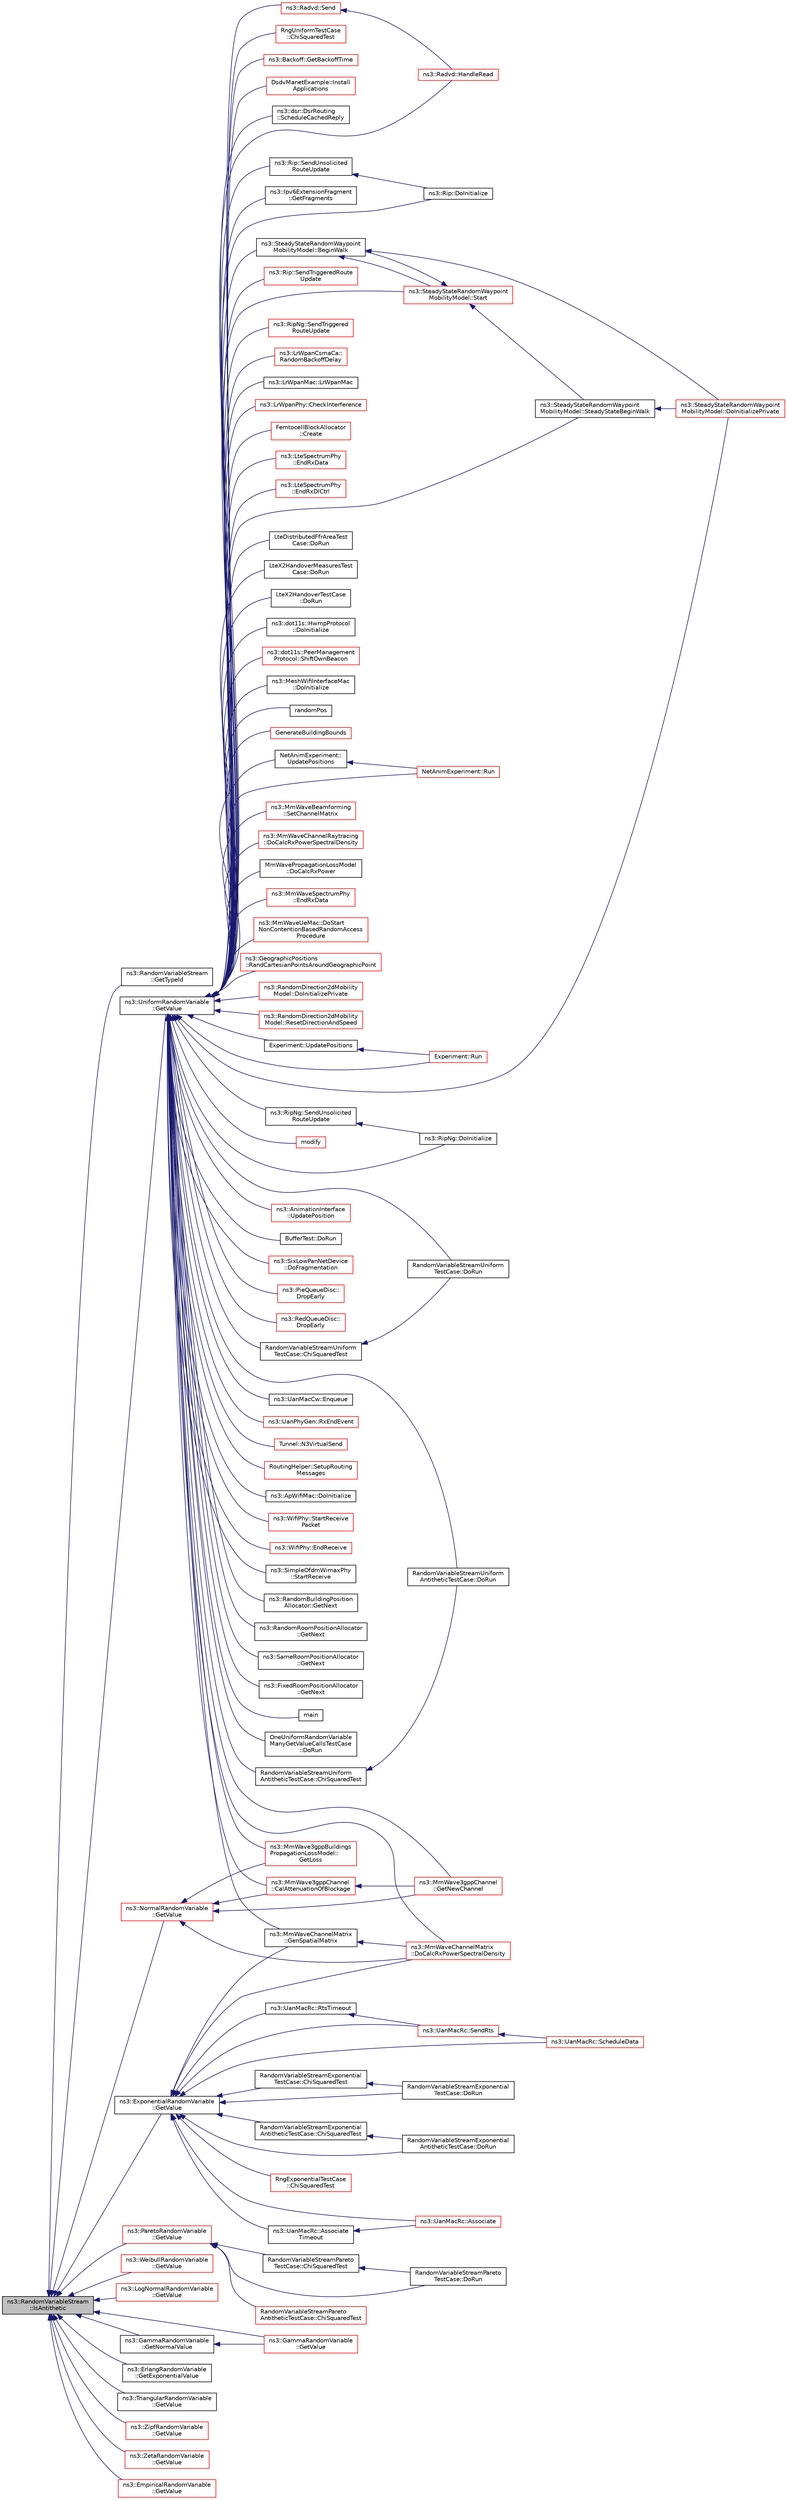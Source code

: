 digraph "ns3::RandomVariableStream::IsAntithetic"
{
  edge [fontname="Helvetica",fontsize="10",labelfontname="Helvetica",labelfontsize="10"];
  node [fontname="Helvetica",fontsize="10",shape=record];
  rankdir="LR";
  Node1 [label="ns3::RandomVariableStream\l::IsAntithetic",height=0.2,width=0.4,color="black", fillcolor="grey75", style="filled", fontcolor="black"];
  Node1 -> Node2 [dir="back",color="midnightblue",fontsize="10",style="solid"];
  Node2 [label="ns3::RandomVariableStream\l::GetTypeId",height=0.2,width=0.4,color="black", fillcolor="white", style="filled",URL="$dc/daa/classns3_1_1RandomVariableStream.html#a0b11fa19bc54cca33458c4e1fe7226d5",tooltip="Register this type. "];
  Node1 -> Node3 [dir="back",color="midnightblue",fontsize="10",style="solid"];
  Node3 [label="ns3::UniformRandomVariable\l::GetValue",height=0.2,width=0.4,color="black", fillcolor="white", style="filled",URL="$d0/d5b/classns3_1_1UniformRandomVariable.html#a03822d8c86ac51e9aa83bbc73041386b",tooltip="Get the next random value, as a double in the specified range . "];
  Node3 -> Node4 [dir="back",color="midnightblue",fontsize="10",style="solid"];
  Node4 [label="ns3::RandomBuildingPosition\lAllocator::GetNext",height=0.2,width=0.4,color="black", fillcolor="white", style="filled",URL="$de/d30/classns3_1_1RandomBuildingPositionAllocator.html#af69e84fdb3d52246f61228ab4b9ac391"];
  Node3 -> Node5 [dir="back",color="midnightblue",fontsize="10",style="solid"];
  Node5 [label="ns3::RandomRoomPositionAllocator\l::GetNext",height=0.2,width=0.4,color="black", fillcolor="white", style="filled",URL="$dd/d26/classns3_1_1RandomRoomPositionAllocator.html#a01f64780cc703025e55f1cc451e2441c"];
  Node3 -> Node6 [dir="back",color="midnightblue",fontsize="10",style="solid"];
  Node6 [label="ns3::SameRoomPositionAllocator\l::GetNext",height=0.2,width=0.4,color="black", fillcolor="white", style="filled",URL="$db/dd1/classns3_1_1SameRoomPositionAllocator.html#ae6149d158a31b9962c8a6224d5503c9e"];
  Node3 -> Node7 [dir="back",color="midnightblue",fontsize="10",style="solid"];
  Node7 [label="ns3::FixedRoomPositionAllocator\l::GetNext",height=0.2,width=0.4,color="black", fillcolor="white", style="filled",URL="$d7/d7b/classns3_1_1FixedRoomPositionAllocator.html#a1fc0352d2663bac3336aa89e5b0e9a24"];
  Node3 -> Node8 [dir="back",color="midnightblue",fontsize="10",style="solid"];
  Node8 [label="main",height=0.2,width=0.4,color="black", fillcolor="white", style="filled",URL="$de/d38/sample-random-variable-stream_8cc.html#a0ddf1224851353fc92bfbff6f499fa97"];
  Node3 -> Node9 [dir="back",color="midnightblue",fontsize="10",style="solid"];
  Node9 [label="OneUniformRandomVariable\lManyGetValueCallsTestCase\l::DoRun",height=0.2,width=0.4,color="black", fillcolor="white", style="filled",URL="$db/dd2/classOneUniformRandomVariableManyGetValueCallsTestCase.html#aa51b2a9ca377c494f8f0595b56bbe56f",tooltip="Implementation to actually run this TestCase. "];
  Node3 -> Node10 [dir="back",color="midnightblue",fontsize="10",style="solid"];
  Node10 [label="RandomVariableStreamUniform\lTestCase::ChiSquaredTest",height=0.2,width=0.4,color="black", fillcolor="white", style="filled",URL="$dd/d48/classRandomVariableStreamUniformTestCase.html#ad54d3117255be7b5a8a79fced7d66d8a"];
  Node10 -> Node11 [dir="back",color="midnightblue",fontsize="10",style="solid"];
  Node11 [label="RandomVariableStreamUniform\lTestCase::DoRun",height=0.2,width=0.4,color="black", fillcolor="white", style="filled",URL="$dd/d48/classRandomVariableStreamUniformTestCase.html#acd98890e6413349110a471847035892f",tooltip="Implementation to actually run this TestCase. "];
  Node3 -> Node11 [dir="back",color="midnightblue",fontsize="10",style="solid"];
  Node3 -> Node12 [dir="back",color="midnightblue",fontsize="10",style="solid"];
  Node12 [label="RandomVariableStreamUniform\lAntitheticTestCase::ChiSquaredTest",height=0.2,width=0.4,color="black", fillcolor="white", style="filled",URL="$d5/d78/classRandomVariableStreamUniformAntitheticTestCase.html#af58e40a706e13445a6adfbdb4873ad45"];
  Node12 -> Node13 [dir="back",color="midnightblue",fontsize="10",style="solid"];
  Node13 [label="RandomVariableStreamUniform\lAntitheticTestCase::DoRun",height=0.2,width=0.4,color="black", fillcolor="white", style="filled",URL="$d5/d78/classRandomVariableStreamUniformAntitheticTestCase.html#a268aa184dc12129f1e8d52efb087b138",tooltip="Implementation to actually run this TestCase. "];
  Node3 -> Node13 [dir="back",color="midnightblue",fontsize="10",style="solid"];
  Node3 -> Node14 [dir="back",color="midnightblue",fontsize="10",style="solid"];
  Node14 [label="RngUniformTestCase\l::ChiSquaredTest",height=0.2,width=0.4,color="red", fillcolor="white", style="filled",URL="$dd/ddf/classRngUniformTestCase.html#a0b3ff4e75ad18f37e50a601c145f88ff"];
  Node3 -> Node15 [dir="back",color="midnightblue",fontsize="10",style="solid"];
  Node15 [label="ns3::Backoff::GetBackoffTime",height=0.2,width=0.4,color="red", fillcolor="white", style="filled",URL="$d8/d54/classns3_1_1Backoff.html#ab805c5622b6c624d8d929be36ac6cc93"];
  Node3 -> Node16 [dir="back",color="midnightblue",fontsize="10",style="solid"];
  Node16 [label="DsdvManetExample::Install\lApplications",height=0.2,width=0.4,color="red", fillcolor="white", style="filled",URL="$d3/d2a/classDsdvManetExample.html#a0ad1c4265d2a60564491d137832f273b"];
  Node3 -> Node17 [dir="back",color="midnightblue",fontsize="10",style="solid"];
  Node17 [label="ns3::dsr::DsrRouting\l::ScheduleCachedReply",height=0.2,width=0.4,color="black", fillcolor="white", style="filled",URL="$df/d32/classns3_1_1dsr_1_1DsrRouting.html#af078d9a9fe5a20264a93f481f6d0feb3"];
  Node3 -> Node18 [dir="back",color="midnightblue",fontsize="10",style="solid"];
  Node18 [label="ns3::Radvd::Send",height=0.2,width=0.4,color="red", fillcolor="white", style="filled",URL="$d5/dd8/classns3_1_1Radvd.html#a2dc4914b58690eaef190f38726d69bb2",tooltip="Send a packet. "];
  Node18 -> Node19 [dir="back",color="midnightblue",fontsize="10",style="solid"];
  Node19 [label="ns3::Radvd::HandleRead",height=0.2,width=0.4,color="red", fillcolor="white", style="filled",URL="$d5/dd8/classns3_1_1Radvd.html#a75cc828bc07117551ab886d986590045",tooltip="Handle received packet, especially router solicitation. "];
  Node3 -> Node19 [dir="back",color="midnightblue",fontsize="10",style="solid"];
  Node3 -> Node20 [dir="back",color="midnightblue",fontsize="10",style="solid"];
  Node20 [label="ns3::Ipv6ExtensionFragment\l::GetFragments",height=0.2,width=0.4,color="black", fillcolor="white", style="filled",URL="$de/dd5/classns3_1_1Ipv6ExtensionFragment.html#a60bc0fdd5a5d1bcb2223c98909eef44e",tooltip="Fragment a packet. "];
  Node3 -> Node21 [dir="back",color="midnightblue",fontsize="10",style="solid"];
  Node21 [label="ns3::Rip::DoInitialize",height=0.2,width=0.4,color="black", fillcolor="white", style="filled",URL="$d7/d2b/classns3_1_1Rip.html#a622ec450ec78945f81986b64ce3dcbed"];
  Node3 -> Node22 [dir="back",color="midnightblue",fontsize="10",style="solid"];
  Node22 [label="ns3::Rip::SendTriggeredRoute\lUpdate",height=0.2,width=0.4,color="red", fillcolor="white", style="filled",URL="$d7/d2b/classns3_1_1Rip.html#aee5d3efe6b4dbcd128018f49b981fd7c",tooltip="Send Triggered Routing Updates on all interfaces. "];
  Node3 -> Node23 [dir="back",color="midnightblue",fontsize="10",style="solid"];
  Node23 [label="ns3::Rip::SendUnsolicited\lRouteUpdate",height=0.2,width=0.4,color="black", fillcolor="white", style="filled",URL="$d7/d2b/classns3_1_1Rip.html#aea59ff20475f09e1783bc37d5a8531c0",tooltip="Send Unsolicited Routing Updates on all interfaces. "];
  Node23 -> Node21 [dir="back",color="midnightblue",fontsize="10",style="solid"];
  Node3 -> Node24 [dir="back",color="midnightblue",fontsize="10",style="solid"];
  Node24 [label="ns3::RipNg::DoInitialize",height=0.2,width=0.4,color="black", fillcolor="white", style="filled",URL="$da/d75/classns3_1_1RipNg.html#a81a7056d4a1d1afc266181406f5dbf64"];
  Node3 -> Node25 [dir="back",color="midnightblue",fontsize="10",style="solid"];
  Node25 [label="ns3::RipNg::SendTriggered\lRouteUpdate",height=0.2,width=0.4,color="red", fillcolor="white", style="filled",URL="$da/d75/classns3_1_1RipNg.html#ad7a8e445116b3dd8cdd1d50366787c66",tooltip="Send Triggered Routing Updates on all interfaces. "];
  Node3 -> Node26 [dir="back",color="midnightblue",fontsize="10",style="solid"];
  Node26 [label="ns3::RipNg::SendUnsolicited\lRouteUpdate",height=0.2,width=0.4,color="black", fillcolor="white", style="filled",URL="$da/d75/classns3_1_1RipNg.html#af4dc944e60808380f6c5af16bf867fdc",tooltip="Send Unsolicited Routing Updates on all interfaces. "];
  Node26 -> Node24 [dir="back",color="midnightblue",fontsize="10",style="solid"];
  Node3 -> Node27 [dir="back",color="midnightblue",fontsize="10",style="solid"];
  Node27 [label="ns3::LrWpanCsmaCa::\lRandomBackoffDelay",height=0.2,width=0.4,color="red", fillcolor="white", style="filled",URL="$df/d61/classns3_1_1LrWpanCsmaCa.html#a21224101ec7187a7f9560a36172841b8"];
  Node3 -> Node28 [dir="back",color="midnightblue",fontsize="10",style="solid"];
  Node28 [label="ns3::LrWpanMac::LrWpanMac",height=0.2,width=0.4,color="black", fillcolor="white", style="filled",URL="$db/d57/classns3_1_1LrWpanMac.html#ae85526f526890de95937d9e6f1771403"];
  Node3 -> Node29 [dir="back",color="midnightblue",fontsize="10",style="solid"];
  Node29 [label="ns3::LrWpanPhy::CheckInterference",height=0.2,width=0.4,color="red", fillcolor="white", style="filled",URL="$d6/d61/classns3_1_1LrWpanPhy.html#a8a339fadde6f27b6a495377a4eca7943"];
  Node3 -> Node30 [dir="back",color="midnightblue",fontsize="10",style="solid"];
  Node30 [label="FemtocellBlockAllocator\l::Create",height=0.2,width=0.4,color="red", fillcolor="white", style="filled",URL="$dd/d6a/classFemtocellBlockAllocator.html#ac3f3dd07dae696b6991e9d483e4fffe5"];
  Node3 -> Node31 [dir="back",color="midnightblue",fontsize="10",style="solid"];
  Node31 [label="ns3::LteSpectrumPhy\l::EndRxData",height=0.2,width=0.4,color="red", fillcolor="white", style="filled",URL="$de/def/classns3_1_1LteSpectrumPhy.html#adb0ef7ffaee60976d3b79f31fb3129ca"];
  Node3 -> Node32 [dir="back",color="midnightblue",fontsize="10",style="solid"];
  Node32 [label="ns3::LteSpectrumPhy\l::EndRxDlCtrl",height=0.2,width=0.4,color="red", fillcolor="white", style="filled",URL="$de/def/classns3_1_1LteSpectrumPhy.html#a88ff185754afa38f1bceb9f1641bdabc"];
  Node3 -> Node33 [dir="back",color="midnightblue",fontsize="10",style="solid"];
  Node33 [label="LteDistributedFfrAreaTest\lCase::DoRun",height=0.2,width=0.4,color="black", fillcolor="white", style="filled",URL="$d7/d87/classLteDistributedFfrAreaTestCase.html#a1a386a39f2ddc3d22b17a134b775e2b7",tooltip="Implementation to actually run this TestCase. "];
  Node3 -> Node34 [dir="back",color="midnightblue",fontsize="10",style="solid"];
  Node34 [label="LteX2HandoverMeasuresTest\lCase::DoRun",height=0.2,width=0.4,color="black", fillcolor="white", style="filled",URL="$dd/d82/classLteX2HandoverMeasuresTestCase.html#a6aefe1e71df347688687fb5d8dd54104",tooltip="Implementation to actually run this TestCase. "];
  Node3 -> Node35 [dir="back",color="midnightblue",fontsize="10",style="solid"];
  Node35 [label="LteX2HandoverTestCase\l::DoRun",height=0.2,width=0.4,color="black", fillcolor="white", style="filled",URL="$d4/d48/classLteX2HandoverTestCase.html#a5d77d6fbe61da649203846d4617b4716",tooltip="Implementation to actually run this TestCase. "];
  Node3 -> Node36 [dir="back",color="midnightblue",fontsize="10",style="solid"];
  Node36 [label="ns3::dot11s::HwmpProtocol\l::DoInitialize",height=0.2,width=0.4,color="black", fillcolor="white", style="filled",URL="$de/d15/classns3_1_1dot11s_1_1HwmpProtocol.html#a67a93c2ef31e7ca0d23b07c8c6edcd90"];
  Node3 -> Node37 [dir="back",color="midnightblue",fontsize="10",style="solid"];
  Node37 [label="ns3::dot11s::PeerManagement\lProtocol::ShiftOwnBeacon",height=0.2,width=0.4,color="red", fillcolor="white", style="filled",URL="$d7/d46/classns3_1_1dot11s_1_1PeerManagementProtocol.html#a9649a96c629c63b98c133fe258340aa9",tooltip="Shift own beacon function. "];
  Node3 -> Node38 [dir="back",color="midnightblue",fontsize="10",style="solid"];
  Node38 [label="ns3::MeshWifiInterfaceMac\l::DoInitialize",height=0.2,width=0.4,color="black", fillcolor="white", style="filled",URL="$d0/dd8/classns3_1_1MeshWifiInterfaceMac.html#afce4d5c3fc9f6abeb87066e62367aacf"];
  Node3 -> Node39 [dir="back",color="midnightblue",fontsize="10",style="solid"];
  Node39 [label="randomPos",height=0.2,width=0.4,color="black", fillcolor="white", style="filled",URL="$db/daf/dce-example-mptcp-mmwave_8cc.html#a413c7e5fc698544007360bfb970ca4e2"];
  Node3 -> Node40 [dir="back",color="midnightblue",fontsize="10",style="solid"];
  Node40 [label="GenerateBuildingBounds",height=0.2,width=0.4,color="red", fillcolor="white", style="filled",URL="$d5/d1b/mc-twoenbs_8cc.html#a44ed24f55f9249a5cb23a36d126def78"];
  Node3 -> Node41 [dir="back",color="midnightblue",fontsize="10",style="solid"];
  Node41 [label="ns3::MmWave3gppBuildings\lPropagationLossModel::\lGetLoss",height=0.2,width=0.4,color="red", fillcolor="white", style="filled",URL="$d6/d89/classns3_1_1MmWave3gppBuildingsPropagationLossModel.html#ae461e2a33b54da63fe384804e719813b"];
  Node3 -> Node42 [dir="back",color="midnightblue",fontsize="10",style="solid"];
  Node42 [label="ns3::MmWave3gppChannel\l::GetNewChannel",height=0.2,width=0.4,color="red", fillcolor="white", style="filled",URL="$d5/d15/classns3_1_1MmWave3gppChannel.html#aef5bd6982d739715d7bbba3166e75116"];
  Node3 -> Node43 [dir="back",color="midnightblue",fontsize="10",style="solid"];
  Node43 [label="ns3::MmWave3gppChannel\l::CalAttenuationOfBlockage",height=0.2,width=0.4,color="red", fillcolor="white", style="filled",URL="$d5/d15/classns3_1_1MmWave3gppChannel.html#aff8853ed48d4aeb1a5d4960a843f5f1a"];
  Node43 -> Node42 [dir="back",color="midnightblue",fontsize="10",style="solid"];
  Node3 -> Node44 [dir="back",color="midnightblue",fontsize="10",style="solid"];
  Node44 [label="ns3::MmWaveBeamforming\l::SetChannelMatrix",height=0.2,width=0.4,color="red", fillcolor="white", style="filled",URL="$dc/d81/classns3_1_1MmWaveBeamforming.html#a16438840f78c78b12d3507f223deb40f"];
  Node3 -> Node45 [dir="back",color="midnightblue",fontsize="10",style="solid"];
  Node45 [label="ns3::MmWaveChannelMatrix\l::DoCalcRxPowerSpectralDensity",height=0.2,width=0.4,color="red", fillcolor="white", style="filled",URL="$d6/d57/classns3_1_1MmWaveChannelMatrix.html#a707a28baf614560635774d0994a656f3"];
  Node3 -> Node46 [dir="back",color="midnightblue",fontsize="10",style="solid"];
  Node46 [label="ns3::MmWaveChannelMatrix\l::GenSpatialMatrix",height=0.2,width=0.4,color="black", fillcolor="white", style="filled",URL="$d6/d57/classns3_1_1MmWaveChannelMatrix.html#a1395b9e11d00ccf0188e0b464a4b0fdb"];
  Node46 -> Node45 [dir="back",color="midnightblue",fontsize="10",style="solid"];
  Node3 -> Node47 [dir="back",color="midnightblue",fontsize="10",style="solid"];
  Node47 [label="ns3::MmWaveChannelRaytracing\l::DoCalcRxPowerSpectralDensity",height=0.2,width=0.4,color="red", fillcolor="white", style="filled",URL="$d1/d92/classns3_1_1MmWaveChannelRaytracing.html#acc7c4160f1e83ce989502aec3fda4814"];
  Node3 -> Node48 [dir="back",color="midnightblue",fontsize="10",style="solid"];
  Node48 [label="MmWavePropagationLossModel\l::DoCalcRxPower",height=0.2,width=0.4,color="black", fillcolor="white", style="filled",URL="$d7/d6e/classMmWavePropagationLossModel.html#a28b879dc3d4404dd807b50527c71e51c"];
  Node3 -> Node49 [dir="back",color="midnightblue",fontsize="10",style="solid"];
  Node49 [label="ns3::MmWaveSpectrumPhy\l::EndRxData",height=0.2,width=0.4,color="red", fillcolor="white", style="filled",URL="$de/d08/classns3_1_1MmWaveSpectrumPhy.html#abc84ca909d7e225a7f31d8e88bb20865"];
  Node3 -> Node50 [dir="back",color="midnightblue",fontsize="10",style="solid"];
  Node50 [label="ns3::MmWaveUeMac::DoStart\lNonContentionBasedRandomAccess\lProcedure",height=0.2,width=0.4,color="red", fillcolor="white", style="filled",URL="$d7/d84/classns3_1_1MmWaveUeMac.html#a25e1b978cdec1d22cb804b45bd29da67"];
  Node3 -> Node51 [dir="back",color="midnightblue",fontsize="10",style="solid"];
  Node51 [label="ns3::GeographicPositions\l::RandCartesianPointsAroundGeographicPoint",height=0.2,width=0.4,color="red", fillcolor="white", style="filled",URL="$d6/d6b/classns3_1_1GeographicPositions.html#a020b37badd7a5ccf4d32854754b261c0"];
  Node3 -> Node52 [dir="back",color="midnightblue",fontsize="10",style="solid"];
  Node52 [label="ns3::RandomDirection2dMobility\lModel::DoInitializePrivate",height=0.2,width=0.4,color="red", fillcolor="white", style="filled",URL="$dc/d1a/classns3_1_1RandomDirection2dMobilityModel.html#a8240bba0ddc6f386bda3ebf96b383a6a"];
  Node3 -> Node53 [dir="back",color="midnightblue",fontsize="10",style="solid"];
  Node53 [label="ns3::RandomDirection2dMobility\lModel::ResetDirectionAndSpeed",height=0.2,width=0.4,color="red", fillcolor="white", style="filled",URL="$dc/d1a/classns3_1_1RandomDirection2dMobilityModel.html#acc1e4eab8e75a20854938b0616bb9c79"];
  Node3 -> Node54 [dir="back",color="midnightblue",fontsize="10",style="solid"];
  Node54 [label="ns3::SteadyStateRandomWaypoint\lMobilityModel::DoInitializePrivate",height=0.2,width=0.4,color="red", fillcolor="white", style="filled",URL="$d9/d91/classns3_1_1SteadyStateRandomWaypointMobilityModel.html#a661b708216d6f6c38443d061b0d02c96"];
  Node3 -> Node55 [dir="back",color="midnightblue",fontsize="10",style="solid"];
  Node55 [label="ns3::SteadyStateRandomWaypoint\lMobilityModel::SteadyStateBeginWalk",height=0.2,width=0.4,color="black", fillcolor="white", style="filled",URL="$d9/d91/classns3_1_1SteadyStateRandomWaypointMobilityModel.html#a4ff1b8e152ae2b5481baf39a91174c5d"];
  Node55 -> Node54 [dir="back",color="midnightblue",fontsize="10",style="solid"];
  Node3 -> Node56 [dir="back",color="midnightblue",fontsize="10",style="solid"];
  Node56 [label="ns3::SteadyStateRandomWaypoint\lMobilityModel::BeginWalk",height=0.2,width=0.4,color="black", fillcolor="white", style="filled",URL="$d9/d91/classns3_1_1SteadyStateRandomWaypointMobilityModel.html#a6db94d1dee3fe984ad422fd9bed2d7db"];
  Node56 -> Node54 [dir="back",color="midnightblue",fontsize="10",style="solid"];
  Node56 -> Node57 [dir="back",color="midnightblue",fontsize="10",style="solid"];
  Node57 [label="ns3::SteadyStateRandomWaypoint\lMobilityModel::Start",height=0.2,width=0.4,color="red", fillcolor="white", style="filled",URL="$d9/d91/classns3_1_1SteadyStateRandomWaypointMobilityModel.html#afb5dffc7e7b3e1d2f66f98c1300ca443"];
  Node57 -> Node55 [dir="back",color="midnightblue",fontsize="10",style="solid"];
  Node57 -> Node56 [dir="back",color="midnightblue",fontsize="10",style="solid"];
  Node3 -> Node57 [dir="back",color="midnightblue",fontsize="10",style="solid"];
  Node3 -> Node58 [dir="back",color="midnightblue",fontsize="10",style="solid"];
  Node58 [label="modify",height=0.2,width=0.4,color="red", fillcolor="white", style="filled",URL="$d2/d94/resources-counters_8cc.html#a7a2a3abb755d0d1a31414355520d054b"];
  Node3 -> Node59 [dir="back",color="midnightblue",fontsize="10",style="solid"];
  Node59 [label="NetAnimExperiment::\lUpdatePositions",height=0.2,width=0.4,color="black", fillcolor="white", style="filled",URL="$d9/d77/classNetAnimExperiment.html#ac34d4ab03728c026626625a291284658"];
  Node59 -> Node60 [dir="back",color="midnightblue",fontsize="10",style="solid"];
  Node60 [label="NetAnimExperiment::Run",height=0.2,width=0.4,color="red", fillcolor="white", style="filled",URL="$d9/d77/classNetAnimExperiment.html#a63a699997d753ea33b4367ccad6088a3"];
  Node3 -> Node60 [dir="back",color="midnightblue",fontsize="10",style="solid"];
  Node3 -> Node61 [dir="back",color="midnightblue",fontsize="10",style="solid"];
  Node61 [label="ns3::AnimationInterface\l::UpdatePosition",height=0.2,width=0.4,color="red", fillcolor="white", style="filled",URL="$d6/d1a/classns3_1_1AnimationInterface.html#ab751cf6f459289f0978f4bb97b93044d"];
  Node3 -> Node62 [dir="back",color="midnightblue",fontsize="10",style="solid"];
  Node62 [label="BufferTest::DoRun",height=0.2,width=0.4,color="black", fillcolor="white", style="filled",URL="$d7/d09/classBufferTest.html#a4ffd025f50c962366167daef7df0ac58",tooltip="Implementation to actually run this TestCase. "];
  Node3 -> Node63 [dir="back",color="midnightblue",fontsize="10",style="solid"];
  Node63 [label="ns3::SixLowPanNetDevice\l::DoFragmentation",height=0.2,width=0.4,color="red", fillcolor="white", style="filled",URL="$d1/d2b/classns3_1_1SixLowPanNetDevice.html#a88e96024b9eb0c0184c9c1ef26e3aa16",tooltip="Performs a packet fragmentation. "];
  Node3 -> Node64 [dir="back",color="midnightblue",fontsize="10",style="solid"];
  Node64 [label="ns3::PieQueueDisc::\lDropEarly",height=0.2,width=0.4,color="red", fillcolor="white", style="filled",URL="$da/d04/classns3_1_1PieQueueDisc.html#a73c30e9ac6e37ba9dd2a362f0b45e6e3",tooltip="Check if a packet needs to be dropped due to probability drop. "];
  Node3 -> Node65 [dir="back",color="midnightblue",fontsize="10",style="solid"];
  Node65 [label="ns3::RedQueueDisc::\lDropEarly",height=0.2,width=0.4,color="red", fillcolor="white", style="filled",URL="$d5/d02/classns3_1_1RedQueueDisc.html#a8cf68bf93f0ad885f92e32c8269d33d3",tooltip="Check if a packet needs to be dropped due to probability mark. "];
  Node3 -> Node66 [dir="back",color="midnightblue",fontsize="10",style="solid"];
  Node66 [label="Experiment::UpdatePositions",height=0.2,width=0.4,color="black", fillcolor="white", style="filled",URL="$d8/d06/classExperiment.html#a235b38a9d7884a3381c1da4cc5c794ca"];
  Node66 -> Node67 [dir="back",color="midnightblue",fontsize="10",style="solid"];
  Node67 [label="Experiment::Run",height=0.2,width=0.4,color="red", fillcolor="white", style="filled",URL="$d8/d06/classExperiment.html#a2e7dad008a78e106fdbde1917d0bca1b"];
  Node3 -> Node67 [dir="back",color="midnightblue",fontsize="10",style="solid"];
  Node3 -> Node68 [dir="back",color="midnightblue",fontsize="10",style="solid"];
  Node68 [label="ns3::UanMacCw::Enqueue",height=0.2,width=0.4,color="black", fillcolor="white", style="filled",URL="$da/db3/classns3_1_1UanMacCw.html#a1df73728c07de30c429e6b4027fba435"];
  Node3 -> Node69 [dir="back",color="midnightblue",fontsize="10",style="solid"];
  Node69 [label="ns3::UanPhyGen::RxEndEvent",height=0.2,width=0.4,color="red", fillcolor="white", style="filled",URL="$da/d4e/classns3_1_1UanPhyGen.html#ad25812a8416a7441e4f909d52e13745e"];
  Node3 -> Node70 [dir="back",color="midnightblue",fontsize="10",style="solid"];
  Node70 [label="Tunnel::N3VirtualSend",height=0.2,width=0.4,color="red", fillcolor="white", style="filled",URL="$da/da2/classTunnel.html#a9114f45eb031e50c550427103162ec8a"];
  Node3 -> Node71 [dir="back",color="midnightblue",fontsize="10",style="solid"];
  Node71 [label="RoutingHelper::SetupRouting\lMessages",height=0.2,width=0.4,color="red", fillcolor="white", style="filled",URL="$db/d84/classRoutingHelper.html#a31236f0ad47519ab251f93b9fe13013a",tooltip="Sets up routing messages on the nodes and their interfaces. "];
  Node3 -> Node72 [dir="back",color="midnightblue",fontsize="10",style="solid"];
  Node72 [label="ns3::ApWifiMac::DoInitialize",height=0.2,width=0.4,color="black", fillcolor="white", style="filled",URL="$d0/d51/classns3_1_1ApWifiMac.html#a398b0e04d5c31b7459358a459beff098"];
  Node3 -> Node73 [dir="back",color="midnightblue",fontsize="10",style="solid"];
  Node73 [label="ns3::WifiPhy::StartReceive\lPacket",height=0.2,width=0.4,color="red", fillcolor="white", style="filled",URL="$d6/d5a/classns3_1_1WifiPhy.html#acde1de1fddf656f4591281fcbe7dc905"];
  Node3 -> Node74 [dir="back",color="midnightblue",fontsize="10",style="solid"];
  Node74 [label="ns3::WifiPhy::EndReceive",height=0.2,width=0.4,color="red", fillcolor="white", style="filled",URL="$d6/d5a/classns3_1_1WifiPhy.html#a79e13682be1a7ee7e2c6131fb6335f25"];
  Node3 -> Node75 [dir="back",color="midnightblue",fontsize="10",style="solid"];
  Node75 [label="ns3::SimpleOfdmWimaxPhy\l::StartReceive",height=0.2,width=0.4,color="black", fillcolor="white", style="filled",URL="$d5/dba/classns3_1_1SimpleOfdmWimaxPhy.html#afd0ada1680b119d166fb3cf65d804f13",tooltip="start the reception of a fec block "];
  Node1 -> Node76 [dir="back",color="midnightblue",fontsize="10",style="solid"];
  Node76 [label="ns3::ExponentialRandomVariable\l::GetValue",height=0.2,width=0.4,color="black", fillcolor="white", style="filled",URL="$d6/d98/classns3_1_1ExponentialRandomVariable.html#a5d7a50466c0b0f036ec0fc1aa478f2c3",tooltip="Get the next random value, as a double from the exponential distribution with the specified mean and ..."];
  Node76 -> Node77 [dir="back",color="midnightblue",fontsize="10",style="solid"];
  Node77 [label="RandomVariableStreamExponential\lTestCase::ChiSquaredTest",height=0.2,width=0.4,color="black", fillcolor="white", style="filled",URL="$df/d79/classRandomVariableStreamExponentialTestCase.html#a2613351abbb33f766dd36dc2e9bfde62"];
  Node77 -> Node78 [dir="back",color="midnightblue",fontsize="10",style="solid"];
  Node78 [label="RandomVariableStreamExponential\lTestCase::DoRun",height=0.2,width=0.4,color="black", fillcolor="white", style="filled",URL="$df/d79/classRandomVariableStreamExponentialTestCase.html#a6470c9d2ff0b5da0f26f52cb60c4f05d",tooltip="Implementation to actually run this TestCase. "];
  Node76 -> Node78 [dir="back",color="midnightblue",fontsize="10",style="solid"];
  Node76 -> Node79 [dir="back",color="midnightblue",fontsize="10",style="solid"];
  Node79 [label="RandomVariableStreamExponential\lAntitheticTestCase::ChiSquaredTest",height=0.2,width=0.4,color="black", fillcolor="white", style="filled",URL="$de/dc5/classRandomVariableStreamExponentialAntitheticTestCase.html#a09f3e59c6175e60b09cfcb5ba650a86b"];
  Node79 -> Node80 [dir="back",color="midnightblue",fontsize="10",style="solid"];
  Node80 [label="RandomVariableStreamExponential\lAntitheticTestCase::DoRun",height=0.2,width=0.4,color="black", fillcolor="white", style="filled",URL="$de/dc5/classRandomVariableStreamExponentialAntitheticTestCase.html#af5b912b3fb0c143ff01538bc9a367c01",tooltip="Implementation to actually run this TestCase. "];
  Node76 -> Node80 [dir="back",color="midnightblue",fontsize="10",style="solid"];
  Node76 -> Node81 [dir="back",color="midnightblue",fontsize="10",style="solid"];
  Node81 [label="RngExponentialTestCase\l::ChiSquaredTest",height=0.2,width=0.4,color="red", fillcolor="white", style="filled",URL="$d7/dc1/classRngExponentialTestCase.html#a73e697e9720a2cbb13aa8eadbfe798ae"];
  Node76 -> Node45 [dir="back",color="midnightblue",fontsize="10",style="solid"];
  Node76 -> Node46 [dir="back",color="midnightblue",fontsize="10",style="solid"];
  Node76 -> Node82 [dir="back",color="midnightblue",fontsize="10",style="solid"];
  Node82 [label="ns3::UanMacRc::ScheduleData",height=0.2,width=0.4,color="red", fillcolor="white", style="filled",URL="$dd/d87/classns3_1_1UanMacRc.html#a050570db8ee60717b778e06a9b8b9e77"];
  Node76 -> Node83 [dir="back",color="midnightblue",fontsize="10",style="solid"];
  Node83 [label="ns3::UanMacRc::Associate",height=0.2,width=0.4,color="red", fillcolor="white", style="filled",URL="$dd/d87/classns3_1_1UanMacRc.html#ad0c89fbba2f362b7915cd33809cbad14"];
  Node76 -> Node84 [dir="back",color="midnightblue",fontsize="10",style="solid"];
  Node84 [label="ns3::UanMacRc::Associate\lTimeout",height=0.2,width=0.4,color="black", fillcolor="white", style="filled",URL="$dd/d87/classns3_1_1UanMacRc.html#af23682ff6db736c6a2c9eceae8252cd2"];
  Node84 -> Node83 [dir="back",color="midnightblue",fontsize="10",style="solid"];
  Node76 -> Node85 [dir="back",color="midnightblue",fontsize="10",style="solid"];
  Node85 [label="ns3::UanMacRc::SendRts",height=0.2,width=0.4,color="red", fillcolor="white", style="filled",URL="$dd/d87/classns3_1_1UanMacRc.html#a5bef59fd83813d602f41fad1b4345ff1"];
  Node85 -> Node82 [dir="back",color="midnightblue",fontsize="10",style="solid"];
  Node76 -> Node86 [dir="back",color="midnightblue",fontsize="10",style="solid"];
  Node86 [label="ns3::UanMacRc::RtsTimeout",height=0.2,width=0.4,color="black", fillcolor="white", style="filled",URL="$dd/d87/classns3_1_1UanMacRc.html#af4520e133c4a7e82f718fc42eac63459"];
  Node86 -> Node85 [dir="back",color="midnightblue",fontsize="10",style="solid"];
  Node1 -> Node87 [dir="back",color="midnightblue",fontsize="10",style="solid"];
  Node87 [label="ns3::ParetoRandomVariable\l::GetValue",height=0.2,width=0.4,color="red", fillcolor="white", style="filled",URL="$dd/d2e/classns3_1_1ParetoRandomVariable.html#a382e896b56412a86d009c4ec6140c2c5",tooltip="Returns a random double from a Pareto distribution with the specified scale, shape, and upper bound. "];
  Node87 -> Node88 [dir="back",color="midnightblue",fontsize="10",style="solid"];
  Node88 [label="RandomVariableStreamPareto\lTestCase::ChiSquaredTest",height=0.2,width=0.4,color="black", fillcolor="white", style="filled",URL="$de/d68/classRandomVariableStreamParetoTestCase.html#aeb87f99dd807d1b34a956d2569d845cb"];
  Node88 -> Node89 [dir="back",color="midnightblue",fontsize="10",style="solid"];
  Node89 [label="RandomVariableStreamPareto\lTestCase::DoRun",height=0.2,width=0.4,color="black", fillcolor="white", style="filled",URL="$de/d68/classRandomVariableStreamParetoTestCase.html#aaac32e346dd87c8e781fcfb97566aa7c",tooltip="Implementation to actually run this TestCase. "];
  Node87 -> Node89 [dir="back",color="midnightblue",fontsize="10",style="solid"];
  Node87 -> Node90 [dir="back",color="midnightblue",fontsize="10",style="solid"];
  Node90 [label="RandomVariableStreamPareto\lAntitheticTestCase::ChiSquaredTest",height=0.2,width=0.4,color="red", fillcolor="white", style="filled",URL="$da/de7/classRandomVariableStreamParetoAntitheticTestCase.html#a0c70901f3726165fa90c4500944fcfe2"];
  Node1 -> Node91 [dir="back",color="midnightblue",fontsize="10",style="solid"];
  Node91 [label="ns3::WeibullRandomVariable\l::GetValue",height=0.2,width=0.4,color="red", fillcolor="white", style="filled",URL="$d9/daf/classns3_1_1WeibullRandomVariable.html#af64818134b6b7734f33a81bca8d15023",tooltip="Returns a random double from a Weibull distribution with the specified scale, shape, and upper bound. "];
  Node1 -> Node92 [dir="back",color="midnightblue",fontsize="10",style="solid"];
  Node92 [label="ns3::NormalRandomVariable\l::GetValue",height=0.2,width=0.4,color="red", fillcolor="white", style="filled",URL="$d7/d87/classns3_1_1NormalRandomVariable.html#a0134d131477bc439cc6ff7cbe84b03a9",tooltip="Returns a random double from a normal distribution with the specified mean, variance, and bound. "];
  Node92 -> Node41 [dir="back",color="midnightblue",fontsize="10",style="solid"];
  Node92 -> Node42 [dir="back",color="midnightblue",fontsize="10",style="solid"];
  Node92 -> Node43 [dir="back",color="midnightblue",fontsize="10",style="solid"];
  Node92 -> Node45 [dir="back",color="midnightblue",fontsize="10",style="solid"];
  Node1 -> Node93 [dir="back",color="midnightblue",fontsize="10",style="solid"];
  Node93 [label="ns3::LogNormalRandomVariable\l::GetValue",height=0.2,width=0.4,color="red", fillcolor="white", style="filled",URL="$d9/d92/classns3_1_1LogNormalRandomVariable.html#af37e3543a8416881d09bad093275d349",tooltip="Returns a random double from a log-normal distribution with the specified mu and sigma. "];
  Node1 -> Node94 [dir="back",color="midnightblue",fontsize="10",style="solid"];
  Node94 [label="ns3::GammaRandomVariable\l::GetValue",height=0.2,width=0.4,color="red", fillcolor="white", style="filled",URL="$d1/d35/classns3_1_1GammaRandomVariable.html#a4bc336892413eab5ba6e1a046cda8bde",tooltip="Returns a random double from a gamma distribution with the specified alpha and beta. "];
  Node1 -> Node95 [dir="back",color="midnightblue",fontsize="10",style="solid"];
  Node95 [label="ns3::GammaRandomVariable\l::GetNormalValue",height=0.2,width=0.4,color="black", fillcolor="white", style="filled",URL="$d1/d35/classns3_1_1GammaRandomVariable.html#a65f2515eaf15d4540509c9620c844c57",tooltip="Returns a random double from a normal distribution with the specified mean, variance, and bound. "];
  Node95 -> Node94 [dir="back",color="midnightblue",fontsize="10",style="solid"];
  Node1 -> Node96 [dir="back",color="midnightblue",fontsize="10",style="solid"];
  Node96 [label="ns3::ErlangRandomVariable\l::GetExponentialValue",height=0.2,width=0.4,color="black", fillcolor="white", style="filled",URL="$de/d2e/classns3_1_1ErlangRandomVariable.html#a3cc2a2c6aee746af38bc2174ff0830c9",tooltip="Returns a random double from an exponential distribution with the specified mean and upper bound..."];
  Node1 -> Node97 [dir="back",color="midnightblue",fontsize="10",style="solid"];
  Node97 [label="ns3::TriangularRandomVariable\l::GetValue",height=0.2,width=0.4,color="black", fillcolor="white", style="filled",URL="$d6/d48/classns3_1_1TriangularRandomVariable.html#aad1ce678507bb74ee2c5b09210c81c9b",tooltip="Returns a random double from a triangular distribution with the specified mean, min, and max. "];
  Node1 -> Node98 [dir="back",color="midnightblue",fontsize="10",style="solid"];
  Node98 [label="ns3::ZipfRandomVariable\l::GetValue",height=0.2,width=0.4,color="red", fillcolor="white", style="filled",URL="$d3/d1c/classns3_1_1ZipfRandomVariable.html#a327ce77bd92ece90f8622b5104850676",tooltip="Returns a random double from a Zipf distribution with the specified n and alpha. "];
  Node1 -> Node99 [dir="back",color="midnightblue",fontsize="10",style="solid"];
  Node99 [label="ns3::ZetaRandomVariable\l::GetValue",height=0.2,width=0.4,color="red", fillcolor="white", style="filled",URL="$da/dd8/classns3_1_1ZetaRandomVariable.html#a8ab47b42912943fe4eea82bdd250d42a",tooltip="Returns a random double from a zeta distribution with the specified alpha. "];
  Node1 -> Node100 [dir="back",color="midnightblue",fontsize="10",style="solid"];
  Node100 [label="ns3::EmpiricalRandomVariable\l::GetValue",height=0.2,width=0.4,color="red", fillcolor="white", style="filled",URL="$d3/d94/classns3_1_1EmpiricalRandomVariable.html#a1a2d5b20db4509d1518727eb725672f7",tooltip="Returns the next value in the empirical distribution. "];
}
